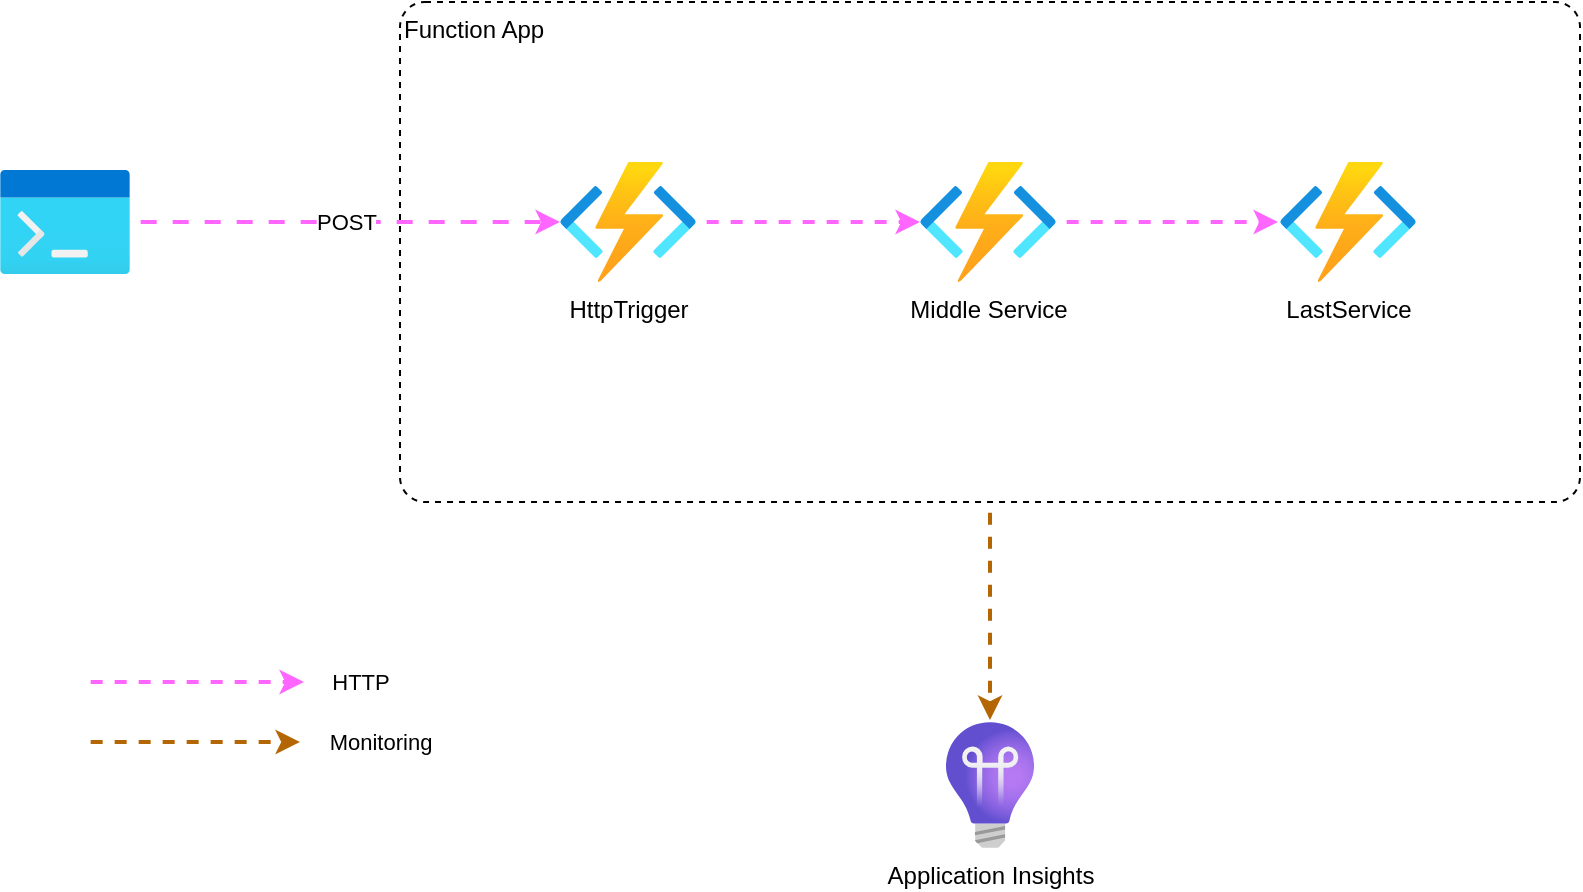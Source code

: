 <mxfile version="26.0.16">
  <diagram name="Page-1" id="7JU0BQL5saL4bLqbOq0t">
    <mxGraphModel dx="2680" dy="678" grid="1" gridSize="10" guides="1" tooltips="1" connect="1" arrows="1" fold="1" page="1" pageScale="1" pageWidth="1654" pageHeight="1169" math="0" shadow="0">
      <root>
        <mxCell id="0" />
        <mxCell id="1" parent="0" />
        <mxCell id="eeTU9E42N2GeNbVUDcJd-4" value="Function App" style="rounded=1;whiteSpace=wrap;html=1;arcSize=5;align=left;verticalAlign=top;dashed=1;" vertex="1" parent="1">
          <mxGeometry x="170" y="130" width="590" height="250" as="geometry" />
        </mxCell>
        <mxCell id="eeTU9E42N2GeNbVUDcJd-9" value="" style="edgeStyle=orthogonalEdgeStyle;rounded=0;orthogonalLoop=1;jettySize=auto;html=1;strokeColor=#FF66FF;dashed=1;strokeWidth=2;flowAnimation=1;" edge="1" parent="1" source="eeTU9E42N2GeNbVUDcJd-1" target="eeTU9E42N2GeNbVUDcJd-2">
          <mxGeometry relative="1" as="geometry" />
        </mxCell>
        <mxCell id="eeTU9E42N2GeNbVUDcJd-1" value="HttpTrigger" style="image;aspect=fixed;html=1;points=[];align=center;fontSize=12;image=img/lib/azure2/compute/Function_Apps.svg;" vertex="1" parent="1">
          <mxGeometry x="250" y="210" width="68" height="60" as="geometry" />
        </mxCell>
        <mxCell id="eeTU9E42N2GeNbVUDcJd-10" value="" style="edgeStyle=orthogonalEdgeStyle;rounded=0;orthogonalLoop=1;jettySize=auto;html=1;dashed=1;targetPerimeterSpacing=1;flowAnimation=1;strokeColor=#FF66FF;strokeWidth=2;" edge="1" parent="1" source="eeTU9E42N2GeNbVUDcJd-2" target="eeTU9E42N2GeNbVUDcJd-3">
          <mxGeometry relative="1" as="geometry" />
        </mxCell>
        <mxCell id="eeTU9E42N2GeNbVUDcJd-2" value="Middle Service" style="image;aspect=fixed;html=1;points=[];align=center;fontSize=12;image=img/lib/azure2/compute/Function_Apps.svg;" vertex="1" parent="1">
          <mxGeometry x="430" y="210" width="68" height="60" as="geometry" />
        </mxCell>
        <mxCell id="eeTU9E42N2GeNbVUDcJd-3" value="LastService" style="image;aspect=fixed;html=1;points=[];align=center;fontSize=12;image=img/lib/azure2/compute/Function_Apps.svg;" vertex="1" parent="1">
          <mxGeometry x="610" y="210" width="68" height="60" as="geometry" />
        </mxCell>
        <mxCell id="eeTU9E42N2GeNbVUDcJd-8" value="POST" style="edgeStyle=orthogonalEdgeStyle;rounded=0;orthogonalLoop=1;jettySize=auto;html=1;flowAnimation=1;strokeWidth=2;fillColor=#0050ef;strokeColor=#FF66FF;" edge="1" parent="1" source="eeTU9E42N2GeNbVUDcJd-7" target="eeTU9E42N2GeNbVUDcJd-1">
          <mxGeometry relative="1" as="geometry" />
        </mxCell>
        <mxCell id="eeTU9E42N2GeNbVUDcJd-7" value="" style="image;aspect=fixed;html=1;points=[];align=center;fontSize=12;image=img/lib/azure2/general/Dev_Console.svg;dashed=1;comic=0;" vertex="1" parent="1">
          <mxGeometry x="-30" y="214" width="65" height="52" as="geometry" />
        </mxCell>
        <mxCell id="eeTU9E42N2GeNbVUDcJd-11" value="Application Insights" style="image;aspect=fixed;html=1;points=[];align=center;fontSize=12;image=img/lib/azure2/devops/Application_Insights.svg;" vertex="1" parent="1">
          <mxGeometry x="443" y="490" width="44" height="63" as="geometry" />
        </mxCell>
        <mxCell id="eeTU9E42N2GeNbVUDcJd-12" style="edgeStyle=orthogonalEdgeStyle;rounded=0;orthogonalLoop=1;jettySize=auto;html=1;entryX=0.5;entryY=-0.016;entryDx=0;entryDy=0;entryPerimeter=0;fillColor=#fad7ac;strokeColor=#b46504;strokeWidth=2;dashed=1;flowAnimation=1;" edge="1" parent="1" source="eeTU9E42N2GeNbVUDcJd-4" target="eeTU9E42N2GeNbVUDcJd-11">
          <mxGeometry relative="1" as="geometry" />
        </mxCell>
        <mxCell id="eeTU9E42N2GeNbVUDcJd-13" value="HTTP" style="edgeStyle=orthogonalEdgeStyle;rounded=0;orthogonalLoop=1;jettySize=auto;html=1;strokeColor=#FF66FF;dashed=1;strokeWidth=2;flowAnimation=1;" edge="1" parent="1">
          <mxGeometry x="1" y="28" relative="1" as="geometry">
            <mxPoint x="10" y="470" as="sourcePoint" />
            <mxPoint x="122" y="470" as="targetPoint" />
            <mxPoint x="28" y="28" as="offset" />
          </mxGeometry>
        </mxCell>
        <mxCell id="eeTU9E42N2GeNbVUDcJd-14" value="Monitoring" style="edgeStyle=orthogonalEdgeStyle;rounded=0;orthogonalLoop=1;jettySize=auto;html=1;entryX=0.5;entryY=-0.016;entryDx=0;entryDy=0;entryPerimeter=0;fillColor=#fad7ac;strokeColor=#b46504;strokeWidth=2;dashed=1;flowAnimation=1;" edge="1" parent="1">
          <mxGeometry x="1" y="40" relative="1" as="geometry">
            <mxPoint x="10" y="500" as="sourcePoint" />
            <mxPoint x="120" y="500" as="targetPoint" />
            <mxPoint x="40" y="40" as="offset" />
          </mxGeometry>
        </mxCell>
      </root>
    </mxGraphModel>
  </diagram>
</mxfile>
